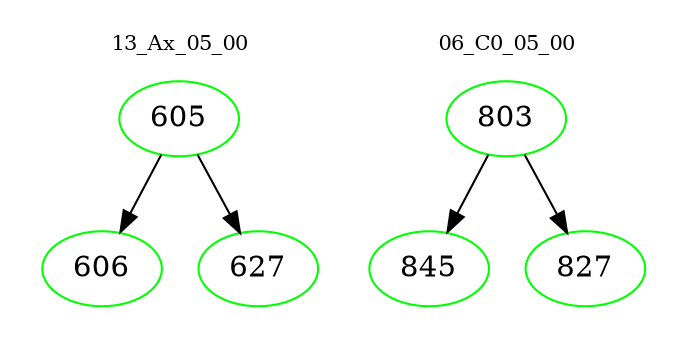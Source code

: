 digraph{
subgraph cluster_0 {
color = white
label = "13_Ax_05_00";
fontsize=10;
T0_605 [label="605", color="green"]
T0_605 -> T0_606 [color="black"]
T0_606 [label="606", color="green"]
T0_605 -> T0_627 [color="black"]
T0_627 [label="627", color="green"]
}
subgraph cluster_1 {
color = white
label = "06_C0_05_00";
fontsize=10;
T1_803 [label="803", color="green"]
T1_803 -> T1_845 [color="black"]
T1_845 [label="845", color="green"]
T1_803 -> T1_827 [color="black"]
T1_827 [label="827", color="green"]
}
}
